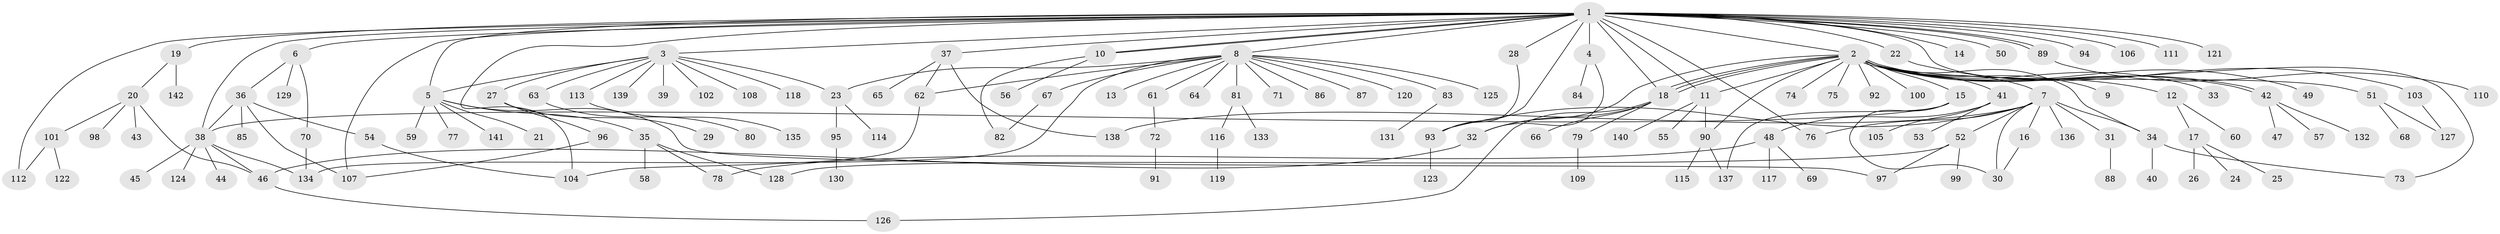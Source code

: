 // coarse degree distribution, {1: 0.4883720930232558, 2: 0.20930232558139536, 11: 0.023255813953488372, 3: 0.13953488372093023, 19: 0.023255813953488372, 4: 0.023255813953488372, 7: 0.023255813953488372, 12: 0.023255813953488372, 8: 0.046511627906976744}
// Generated by graph-tools (version 1.1) at 2025/36/03/04/25 23:36:45]
// undirected, 142 vertices, 180 edges
graph export_dot {
  node [color=gray90,style=filled];
  1;
  2;
  3;
  4;
  5;
  6;
  7;
  8;
  9;
  10;
  11;
  12;
  13;
  14;
  15;
  16;
  17;
  18;
  19;
  20;
  21;
  22;
  23;
  24;
  25;
  26;
  27;
  28;
  29;
  30;
  31;
  32;
  33;
  34;
  35;
  36;
  37;
  38;
  39;
  40;
  41;
  42;
  43;
  44;
  45;
  46;
  47;
  48;
  49;
  50;
  51;
  52;
  53;
  54;
  55;
  56;
  57;
  58;
  59;
  60;
  61;
  62;
  63;
  64;
  65;
  66;
  67;
  68;
  69;
  70;
  71;
  72;
  73;
  74;
  75;
  76;
  77;
  78;
  79;
  80;
  81;
  82;
  83;
  84;
  85;
  86;
  87;
  88;
  89;
  90;
  91;
  92;
  93;
  94;
  95;
  96;
  97;
  98;
  99;
  100;
  101;
  102;
  103;
  104;
  105;
  106;
  107;
  108;
  109;
  110;
  111;
  112;
  113;
  114;
  115;
  116;
  117;
  118;
  119;
  120;
  121;
  122;
  123;
  124;
  125;
  126;
  127;
  128;
  129;
  130;
  131;
  132;
  133;
  134;
  135;
  136;
  137;
  138;
  139;
  140;
  141;
  142;
  1 -- 2;
  1 -- 3;
  1 -- 4;
  1 -- 5;
  1 -- 6;
  1 -- 8;
  1 -- 10;
  1 -- 10;
  1 -- 11;
  1 -- 14;
  1 -- 18;
  1 -- 19;
  1 -- 22;
  1 -- 28;
  1 -- 37;
  1 -- 38;
  1 -- 50;
  1 -- 73;
  1 -- 76;
  1 -- 89;
  1 -- 89;
  1 -- 93;
  1 -- 94;
  1 -- 104;
  1 -- 106;
  1 -- 107;
  1 -- 111;
  1 -- 112;
  1 -- 121;
  2 -- 7;
  2 -- 9;
  2 -- 11;
  2 -- 12;
  2 -- 15;
  2 -- 18;
  2 -- 18;
  2 -- 18;
  2 -- 32;
  2 -- 33;
  2 -- 34;
  2 -- 41;
  2 -- 42;
  2 -- 42;
  2 -- 49;
  2 -- 51;
  2 -- 74;
  2 -- 75;
  2 -- 90;
  2 -- 92;
  2 -- 100;
  3 -- 5;
  3 -- 23;
  3 -- 27;
  3 -- 39;
  3 -- 63;
  3 -- 102;
  3 -- 108;
  3 -- 113;
  3 -- 118;
  3 -- 139;
  4 -- 32;
  4 -- 84;
  5 -- 21;
  5 -- 35;
  5 -- 59;
  5 -- 77;
  5 -- 97;
  5 -- 141;
  6 -- 36;
  6 -- 70;
  6 -- 129;
  7 -- 16;
  7 -- 30;
  7 -- 31;
  7 -- 34;
  7 -- 52;
  7 -- 76;
  7 -- 93;
  7 -- 136;
  7 -- 138;
  8 -- 13;
  8 -- 23;
  8 -- 61;
  8 -- 62;
  8 -- 64;
  8 -- 67;
  8 -- 71;
  8 -- 81;
  8 -- 83;
  8 -- 86;
  8 -- 87;
  8 -- 120;
  8 -- 125;
  8 -- 134;
  10 -- 56;
  10 -- 82;
  11 -- 55;
  11 -- 90;
  11 -- 140;
  12 -- 17;
  12 -- 60;
  15 -- 30;
  15 -- 38;
  15 -- 137;
  16 -- 30;
  17 -- 24;
  17 -- 25;
  17 -- 26;
  18 -- 32;
  18 -- 66;
  18 -- 79;
  18 -- 126;
  19 -- 20;
  19 -- 142;
  20 -- 43;
  20 -- 46;
  20 -- 98;
  20 -- 101;
  22 -- 103;
  23 -- 95;
  23 -- 114;
  27 -- 29;
  27 -- 96;
  28 -- 93;
  31 -- 88;
  32 -- 46;
  34 -- 40;
  34 -- 73;
  35 -- 58;
  35 -- 78;
  35 -- 128;
  36 -- 38;
  36 -- 54;
  36 -- 85;
  36 -- 107;
  37 -- 62;
  37 -- 65;
  37 -- 138;
  38 -- 44;
  38 -- 45;
  38 -- 46;
  38 -- 124;
  38 -- 134;
  41 -- 48;
  41 -- 53;
  41 -- 105;
  42 -- 47;
  42 -- 57;
  42 -- 132;
  46 -- 126;
  48 -- 69;
  48 -- 78;
  48 -- 117;
  51 -- 68;
  51 -- 127;
  52 -- 97;
  52 -- 99;
  52 -- 128;
  54 -- 104;
  61 -- 72;
  62 -- 104;
  63 -- 80;
  67 -- 82;
  70 -- 134;
  72 -- 91;
  79 -- 109;
  81 -- 116;
  81 -- 133;
  83 -- 131;
  89 -- 110;
  90 -- 115;
  90 -- 137;
  93 -- 123;
  95 -- 130;
  96 -- 107;
  101 -- 112;
  101 -- 122;
  103 -- 127;
  113 -- 135;
  116 -- 119;
}
